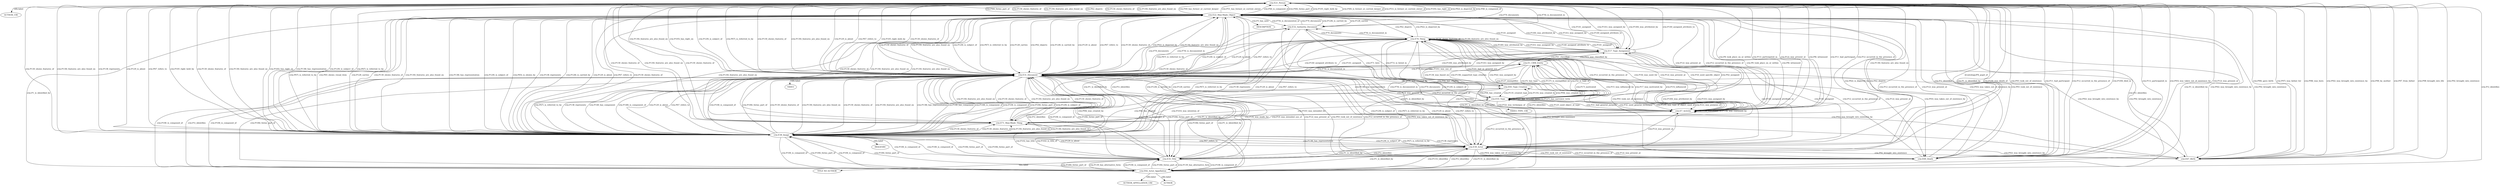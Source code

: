 digraph {
  AUTHOR_URI [type=attribute_name,label=AUTHOR_URI]
  "crm:E21_Person1" [type=class_uri,label="crm:E21_Person"]
  DESCRIPTION [type=attribute_name,label=DESCRIPTION]
  "crm:E22_Man-Made_Object1" [type=class_uri,label="crm:E22_Man-Made_Object"]
  VIDEO [type=attribute_name,label=VIDEO]
  "crm:E31_Document1" [type=class_uri,label="crm:E31_Document"]
  "TITLE NO AUTHOR" [type=attribute_name,label="TITLE NO AUTHOR"]
  "crm:E35_Title1" [type=class_uri,label="crm:E35_Title"]
  IMAGESRC [type=attribute_name,label=IMAGESRC]
  "crm:E38_Image1" [type=class_uri,label="crm:E38_Image"]
  VIDEO_TYPE_URI [type=attribute_name,label=VIDEO_TYPE_URI]
  "crm:E55_Type1" [type=class_uri,label="crm:E55_Type"]
  AUTHOR_APPELLATION_URI [type=attribute_name,label=AUTHOR_APPELLATION_URI]
  "crm:E82_Actor_Appellation1" [type=class_uri,label="crm:E82_Actor_Appellation"]
  AUTHOR [type=attribute_name,label=AUTHOR]
  "crm:E69_Death" [type=class_uri,label="crm:E69_Death"]
  "crm:E39_Actor" [type=class_uri,label="crm:E39_Actor"]
  "crm:E67_Birth" [type=class_uri,label="crm:E67_Birth"]
  "crm:E1_CRM_Entity" [type=class_uri,label="crm:E1_CRM_Entity"]
  "crm:E71_Man-Made_Thing" [type=class_uri,label="crm:E71_Man-Made_Thing"]
  "crm:E70_Thing" [type=class_uri,label="crm:E70_Thing"]
  "crm:E7_Activity" [type=class_uri,label="crm:E7_Activity"]
  "crm:E83_Type_Creation" [type=class_uri,label="crm:E83_Type_Creation"]
  "crm:E17_Type_Assignment" [type=class_uri,label="crm:E17_Type_Assignment"]
  "crm:E32_Authority_Document" [type=class_uri,label="crm:E32_Authority_Document"]
  "crm:E21_Person1" -> AUTHOR_URI [label="rdfs:label",type=st_property_uri]
  "crm:E22_Man-Made_Object1" -> DESCRIPTION [label="crm:P3_has_note",type=st_property_uri]
  "crm:E31_Document1" -> VIDEO [label="rdfs:label",type=st_property_uri]
  "crm:E35_Title1" -> "TITLE NO AUTHOR" [label="rdfs:label",type=st_property_uri]
  "crm:E38_Image1" -> IMAGESRC [label="rdfs:label",type=st_property_uri]
  "crm:E55_Type1" -> VIDEO_TYPE_URI [label="rdfs:label",type=st_property_uri]
  "crm:E82_Actor_Appellation1" -> AUTHOR_APPELLATION_URI [label="rdfs:label",type=st_property_uri]
  "crm:E82_Actor_Appellation1" -> AUTHOR [label="rdfs:label",type=st_property_uri]
  "crm:E21_Person1" -> "crm:E69_Death" [label="crm:P100i_died_in",type=direct_property_uri,weight=1]
  "crm:E69_Death" -> "crm:E21_Person1" [label="crm:P100_was_death_of",type=direct_property_uri,weight=1]
  "crm:E21_Person1" -> "crm:E39_Actor" [label="id:ontology/PX_pupil_of",type=direct_property_uri,weight=1]
  "crm:E21_Person1" -> "crm:E67_Birth" [label="crm:P96i_gave_birth",type=direct_property_uri,weight=1]
  "crm:E21_Person1" -> "crm:E67_Birth" [label="crm:P97i_was_father_for",type=direct_property_uri,weight=1]
  "crm:E21_Person1" -> "crm:E67_Birth" [label="crm:P98i_was_born",type=direct_property_uri,weight=1]
  "crm:E67_Birth" -> "crm:E21_Person1" [label="crm:P96_by_mother",type=direct_property_uri,weight=1]
  "crm:E67_Birth" -> "crm:E21_Person1" [label="crm:P97_from_father",type=direct_property_uri,weight=1]
  "crm:E67_Birth" -> "crm:E21_Person1" [label="crm:P98_brought_into_life",type=direct_property_uri,weight=1]
  "crm:E31_Document1" -> "crm:E1_CRM_Entity" [label="crm:P70_documents",type=direct_property_uri,weight=1]
  "crm:E1_CRM_Entity" -> "crm:E31_Document1" [label="crm:P70i_is_documented_in",type=direct_property_uri,weight=1]
  "crm:E35_Title1" -> "crm:E71_Man-Made_Thing" [label="crm:P102i_is_title_of",type=direct_property_uri,weight=1]
  "crm:E71_Man-Made_Thing" -> "crm:E35_Title1" [label="crm:P102_has_title",type=direct_property_uri,weight=1]
  "crm:E55_Type1" -> "crm:E55_Type1" [label="crm:P127_has_broader_term",type=direct_property_uri,weight=1]
  "crm:E55_Type1" -> "crm:E55_Type1" [label="crm:P127i_has_narrower_term",type=direct_property_uri,weight=1]
  "crm:E55_Type1" -> "crm:E1_CRM_Entity" [label="crm:P137i_is_exemplified_by",type=direct_property_uri,weight=1]
  "crm:E55_Type1" -> "crm:E1_CRM_Entity" [label="crm:P2i_is_type_of",type=direct_property_uri,weight=1]
  "crm:E1_CRM_Entity" -> "crm:E55_Type1" [label="crm:P137_exemplifies",type=direct_property_uri,weight=1]
  "crm:E1_CRM_Entity" -> "crm:E55_Type1" [label="crm:P2_has_type",type=direct_property_uri,weight=1]
  "crm:E55_Type1" -> "crm:E71_Man-Made_Thing" [label="crm:P103i_was_intention_of",type=direct_property_uri,weight=1]
  "crm:E71_Man-Made_Thing" -> "crm:E55_Type1" [label="crm:P103_was_intended_for",type=direct_property_uri,weight=1]
  "crm:E55_Type1" -> "crm:E70_Thing" [label="crm:P101i_was_use_of",type=direct_property_uri,weight=1]
  "crm:E70_Thing" -> "crm:E55_Type1" [label="crm:P101_had_as_general_use",type=direct_property_uri,weight=1]
  "crm:E55_Type1" -> "crm:E7_Activity" [label="crm:P125i_was_type_of_object_used_in",type=direct_property_uri,weight=1]
  "crm:E55_Type1" -> "crm:E7_Activity" [label="crm:P21i_was_purpose_of",type=direct_property_uri,weight=1]
  "crm:E55_Type1" -> "crm:E7_Activity" [label="crm:P32i_was_technique_of",type=direct_property_uri,weight=1]
  "crm:E7_Activity" -> "crm:E55_Type1" [label="crm:P125_used_object_of_type",type=direct_property_uri,weight=1]
  "crm:E7_Activity" -> "crm:E55_Type1" [label="crm:P21_had_general_purpose",type=direct_property_uri,weight=1]
  "crm:E7_Activity" -> "crm:E55_Type1" [label="crm:P32_used_general_technique",type=direct_property_uri,weight=1]
  "crm:E55_Type1" -> "crm:E83_Type_Creation" [label="crm:P135i_was_created_by",type=direct_property_uri,weight=1]
  "crm:E83_Type_Creation" -> "crm:E55_Type1" [label="crm:P135_created_type",type=direct_property_uri,weight=1]
  "crm:E55_Type1" -> "crm:E17_Type_Assignment" [label="crm:P42i_was_assigned_by",type=direct_property_uri,weight=1]
  "crm:E17_Type_Assignment" -> "crm:E55_Type1" [label="crm:P42_assigned",type=direct_property_uri,weight=1]
  "crm:E55_Type1" -> "crm:E32_Authority_Document" [label="crm:P71i_is_listed_in",type=direct_property_uri,weight=1]
  "crm:E32_Authority_Document" -> "crm:E55_Type1" [label="crm:P71_lists",type=direct_property_uri,weight=1]
  "crm:E82_Actor_Appellation1" -> "crm:E39_Actor" [label="crm:P131i_identifies",type=direct_property_uri,weight=1]
  "crm:E39_Actor" -> "crm:E82_Actor_Appellation1" [label="crm:P131_is_identified_by",type=direct_property_uri,weight=1]
  "crm:E1_CRM_Entity" -> "crm:E7_Activity" [label="crm:P15i_influenced",type=direct_property_uri,weight=1]
  "crm:E1_CRM_Entity" -> "crm:E7_Activity" [label="crm:P17i_motivated",type=direct_property_uri,weight=1]
  "crm:E7_Activity" -> "crm:E1_CRM_Entity" [label="crm:P15_was_influenced_by",type=direct_property_uri,weight=1]
  "crm:E7_Activity" -> "crm:E1_CRM_Entity" [label="crm:P17_was_motivated_by",type=direct_property_uri,weight=1]
  "crm:E1_CRM_Entity" -> "crm:E83_Type_Creation" [label="crm:P136i_supported_type_creation",type=direct_property_uri,weight=1]
  "crm:E83_Type_Creation" -> "crm:E1_CRM_Entity" [label="crm:P136_was_based_on",type=direct_property_uri,weight=1]
  "crm:E1_CRM_Entity" -> "crm:E17_Type_Assignment" [label="crm:P41i_was_classified_by",type=direct_property_uri,weight=1]
  "crm:E17_Type_Assignment" -> "crm:E1_CRM_Entity" [label="crm:P41_classified",type=direct_property_uri,weight=1]
  "crm:E71_Man-Made_Thing" -> "crm:E7_Activity" [label="crm:P19i_was_made_for",type=direct_property_uri,weight=1]
  "crm:E7_Activity" -> "crm:E71_Man-Made_Thing" [label="crm:P19_was_intended_use_of",type=direct_property_uri,weight=1]
  "crm:E70_Thing" -> "crm:E70_Thing" [label="crm:P130_shows_features_of",type=direct_property_uri,weight=1]
  "crm:E70_Thing" -> "crm:E70_Thing" [label="crm:P130i_features_are_also_found_on",type=direct_property_uri,weight=1]
  "crm:E70_Thing" -> "crm:E7_Activity" [label="crm:P16i_was_used_for",type=direct_property_uri,weight=1]
  "crm:E7_Activity" -> "crm:E70_Thing" [label="crm:P16_used_specific_object",type=direct_property_uri,weight=1]
  "crm:E7_Activity" -> "crm:E7_Activity" [label="crm:P134_continued",type=direct_property_uri,weight=1]
  "crm:E7_Activity" -> "crm:E7_Activity" [label="crm:P134i_was_continued_by",type=direct_property_uri,weight=1]
  "crm:E21_Person1" -> "crm:E22_Man-Made_Object1" [label="crm:P49i_is_former_or_current_keeper_of",type=inherited,weight=4]
  "crm:E21_Person1" -> "crm:E22_Man-Made_Object1" [label="crm:P51i_is_former_or_current_owner_of",type=inherited,weight=4]
  "crm:E21_Person1" -> "crm:E22_Man-Made_Object1" [label="crm:P105i_has_right_on",type=inherited,weight=4]
  "crm:E21_Person1" -> "crm:E22_Man-Made_Object1" [label="crm:P62i_is_depicted_by",type=inherited,weight=4]
  "crm:E21_Person1" -> "crm:E22_Man-Made_Object1" [label="crm:P46_is_composed_of",type=inherited,weight=4]
  "crm:E21_Person1" -> "crm:E22_Man-Made_Object1" [label="crm:P46i_forms_part_of",type=inherited,weight=4]
  "crm:E21_Person1" -> "crm:E22_Man-Made_Object1" [label="crm:P130_shows_features_of",type=inherited,weight=4]
  "crm:E21_Person1" -> "crm:E22_Man-Made_Object1" [label="crm:P130i_features_are_also_found_on",type=inherited,weight=4]
  "crm:E21_Person1" -> "crm:E31_Document1" [label="crm:P105i_has_right_on",type=inherited,weight=4]
  "crm:E21_Person1" -> "crm:E31_Document1" [label="crm:P129i_is_subject_of",type=inherited,weight=4]
  "crm:E21_Person1" -> "crm:E31_Document1" [label="crm:P67i_is_referred_to_by",type=inherited,weight=4]
  "crm:E21_Person1" -> "crm:E31_Document1" [label="crm:P130_shows_features_of",type=inherited,weight=4]
  "crm:E21_Person1" -> "crm:E31_Document1" [label="crm:P130i_features_are_also_found_on",type=inherited,weight=4]
  "crm:E21_Person1" -> "crm:E35_Title1" [label="crm:P1_is_identified_by",type=inherited,weight=4]
  "crm:E21_Person1" -> "crm:E38_Image1" [label="crm:P105i_has_right_on",type=inherited,weight=4]
  "crm:E21_Person1" -> "crm:E38_Image1" [label="crm:P138i_has_representation",type=inherited,weight=4]
  "crm:E21_Person1" -> "crm:E38_Image1" [label="crm:P129i_is_subject_of",type=inherited,weight=4]
  "crm:E21_Person1" -> "crm:E38_Image1" [label="crm:P67i_is_referred_to_by",type=inherited,weight=4]
  "crm:E21_Person1" -> "crm:E38_Image1" [label="crm:P130_shows_features_of",type=inherited,weight=4]
  "crm:E21_Person1" -> "crm:E38_Image1" [label="crm:P130i_features_are_also_found_on",type=inherited,weight=4]
  "crm:E21_Person1" -> "crm:E82_Actor_Appellation1" [label="crm:P1_is_identified_by",type=inherited,weight=4]
  "crm:E21_Person1" -> "crm:E69_Death" [label="crm:P11i_participated_in",type=inherited,weight=4]
  "crm:E21_Person1" -> "crm:E69_Death" [label="crm:P93i_was_taken_out_of_existence_by",type=inherited,weight=4]
  "crm:E21_Person1" -> "crm:E69_Death" [label="crm:P12i_was_present_at",type=inherited,weight=4]
  "crm:E21_Person1" -> "crm:E67_Birth" [label="crm:P92i_was_brought_into_existence_by",type=inherited,weight=4]
  "crm:E21_Person1" -> "crm:E71_Man-Made_Thing" [label="crm:P130_shows_features_of",type=inherited,weight=4]
  "crm:E21_Person1" -> "crm:E71_Man-Made_Thing" [label="crm:P130i_features_are_also_found_on",type=inherited,weight=4]
  "crm:E21_Person1" -> "crm:E7_Activity" [label="crm:P11i_participated_in",type=inherited,weight=4]
  "crm:E21_Person1" -> "crm:E7_Activity" [label="crm:P12i_was_present_at",type=inherited,weight=4]
  "crm:E21_Person1" -> "crm:E7_Activity" [label="crm:P8i_witnessed",type=inherited,weight=4]
  "crm:E21_Person1" -> "crm:E17_Type_Assignment" [label="crm:P140i_was_attributed_by",type=inherited,weight=4]
  "crm:E21_Person1" -> "crm:E17_Type_Assignment" [label="crm:P141i_was_assigned_by",type=inherited,weight=4]
  "crm:E21_Person1" -> "crm:E32_Authority_Document" [label="crm:P70i_is_documented_in",type=inherited,weight=4]
  "crm:E22_Man-Made_Object1" -> "crm:E21_Person1" [label="crm:P62_depicts",type=inherited,weight=4]
  "crm:E22_Man-Made_Object1" -> "crm:E21_Person1" [label="crm:P130_shows_features_of",type=inherited,weight=4]
  "crm:E22_Man-Made_Object1" -> "crm:E21_Person1" [label="crm:P130i_features_are_also_found_on",type=inherited,weight=4]
  "crm:E22_Man-Made_Object1" -> "crm:E21_Person1" [label="crm:P49_has_former_or_current_keeper",type=inherited,weight=4]
  "crm:E22_Man-Made_Object1" -> "crm:E21_Person1" [label="crm:P51_has_former_or_current_owner",type=inherited,weight=4]
  "crm:E22_Man-Made_Object1" -> "crm:E21_Person1" [label="crm:P46_is_composed_of",type=inherited,weight=4]
  "crm:E22_Man-Made_Object1" -> "crm:E21_Person1" [label="crm:P46i_forms_part_of",type=inherited,weight=4]
  "crm:E22_Man-Made_Object1" -> "crm:E21_Person1" [label="crm:P105_right_held_by",type=inherited,weight=4]
  "crm:E22_Man-Made_Object1" -> "crm:E31_Document1" [label="crm:P128_carries",type=inherited,weight=4]
  "crm:E22_Man-Made_Object1" -> "crm:E31_Document1" [label="crm:P62_depicts",type=inherited,weight=4]
  "crm:E22_Man-Made_Object1" -> "crm:E31_Document1" [label="crm:P130_shows_features_of",type=inherited,weight=4]
  "crm:E22_Man-Made_Object1" -> "crm:E31_Document1" [label="crm:P130i_features_are_also_found_on",type=inherited,weight=4]
  "crm:E22_Man-Made_Object1" -> "crm:E31_Document1" [label="crm:P129i_is_subject_of",type=inherited,weight=4]
  "crm:E22_Man-Made_Object1" -> "crm:E31_Document1" [label="crm:P67i_is_referred_to_by",type=inherited,weight=4]
  "crm:E22_Man-Made_Object1" -> "crm:E35_Title1" [label="crm:P128_carries",type=inherited,weight=4]
  "crm:E22_Man-Made_Object1" -> "crm:E35_Title1" [label="crm:P1_is_identified_by",type=inherited,weight=4]
  "crm:E22_Man-Made_Object1" -> "crm:E38_Image1" [label="crm:P65_shows_visual_item",type=inherited,weight=4]
  "crm:E22_Man-Made_Object1" -> "crm:E38_Image1" [label="crm:P128_carries",type=inherited,weight=4]
  "crm:E22_Man-Made_Object1" -> "crm:E38_Image1" [label="crm:P130_shows_features_of",type=inherited,weight=4]
  "crm:E22_Man-Made_Object1" -> "crm:E38_Image1" [label="crm:P130i_features_are_also_found_on",type=inherited,weight=4]
  "crm:E22_Man-Made_Object1" -> "crm:E38_Image1" [label="crm:P138i_has_representation",type=inherited,weight=4]
  "crm:E22_Man-Made_Object1" -> "crm:E38_Image1" [label="crm:P129i_is_subject_of",type=inherited,weight=4]
  "crm:E22_Man-Made_Object1" -> "crm:E38_Image1" [label="crm:P67i_is_referred_to_by",type=inherited,weight=4]
  "crm:E22_Man-Made_Object1" -> "crm:E82_Actor_Appellation1" [label="crm:P1_is_identified_by",type=inherited,weight=4]
  "crm:E22_Man-Made_Object1" -> "crm:E69_Death" [label="crm:P93i_was_taken_out_of_existence_by",type=inherited,weight=4]
  "crm:E22_Man-Made_Object1" -> "crm:E69_Death" [label="crm:P12i_was_present_at",type=inherited,weight=4]
  "crm:E22_Man-Made_Object1" -> "crm:E39_Actor" [label="crm:P62_depicts",type=inherited,weight=4]
  "crm:E22_Man-Made_Object1" -> "crm:E67_Birth" [label="crm:P92i_was_brought_into_existence_by",type=inherited,weight=4]
  "crm:E22_Man-Made_Object1" -> "crm:E71_Man-Made_Thing" [label="crm:P130_shows_features_of",type=inherited,weight=4]
  "crm:E22_Man-Made_Object1" -> "crm:E71_Man-Made_Thing" [label="crm:P130i_features_are_also_found_on",type=inherited,weight=4]
  "crm:E22_Man-Made_Object1" -> "crm:E70_Thing" [label="crm:P62_depicts",type=inherited,weight=4]
  "crm:E22_Man-Made_Object1" -> "crm:E7_Activity" [label="crm:P8i_witnessed",type=inherited,weight=4]
  "crm:E22_Man-Made_Object1" -> "crm:E7_Activity" [label="crm:P12i_was_present_at",type=inherited,weight=4]
  "crm:E22_Man-Made_Object1" -> "crm:E17_Type_Assignment" [label="crm:P140i_was_attributed_by",type=inherited,weight=4]
  "crm:E22_Man-Made_Object1" -> "crm:E17_Type_Assignment" [label="crm:P141i_was_assigned_by",type=inherited,weight=4]
  "crm:E22_Man-Made_Object1" -> "crm:E32_Authority_Document" [label="crm:P128_carries",type=inherited,weight=4]
  "crm:E22_Man-Made_Object1" -> "crm:E32_Authority_Document" [label="crm:P70i_is_documented_in",type=inherited,weight=4]
  "crm:E31_Document1" -> "crm:E21_Person1" [label="crm:P129_is_about",type=inherited,weight=4]
  "crm:E31_Document1" -> "crm:E21_Person1" [label="crm:P67_refers_to",type=inherited,weight=4]
  "crm:E31_Document1" -> "crm:E21_Person1" [label="crm:P105_right_held_by",type=inherited,weight=4]
  "crm:E31_Document1" -> "crm:E21_Person1" [label="crm:P130_shows_features_of",type=inherited,weight=4]
  "crm:E31_Document1" -> "crm:E21_Person1" [label="crm:P130i_features_are_also_found_on",type=inherited,weight=4]
  "crm:E31_Document1" -> "crm:E22_Man-Made_Object1" [label="crm:P128i_is_carried_by",type=inherited,weight=4]
  "crm:E31_Document1" -> "crm:E22_Man-Made_Object1" [label="crm:P129_is_about",type=inherited,weight=4]
  "crm:E31_Document1" -> "crm:E22_Man-Made_Object1" [label="crm:P67_refers_to",type=inherited,weight=4]
  "crm:E31_Document1" -> "crm:E22_Man-Made_Object1" [label="crm:P130_shows_features_of",type=inherited,weight=4]
  "crm:E31_Document1" -> "crm:E22_Man-Made_Object1" [label="crm:P130i_features_are_also_found_on",type=inherited,weight=4]
  "crm:E31_Document1" -> "crm:E22_Man-Made_Object1" [label="crm:P62i_is_depicted_by",type=inherited,weight=4]
  "crm:E31_Document1" -> "crm:E35_Title1" [label="crm:P106_is_composed_of",type=inherited,weight=4]
  "crm:E31_Document1" -> "crm:E35_Title1" [label="crm:P106i_forms_part_of",type=inherited,weight=4]
  "crm:E31_Document1" -> "crm:E35_Title1" [label="crm:P1_is_identified_by",type=inherited,weight=4]
  "crm:E31_Document1" -> "crm:E38_Image1" [label="crm:P148_has_component",type=inherited,weight=4]
  "crm:E31_Document1" -> "crm:E38_Image1" [label="crm:P148i_is_component_of",type=inherited,weight=4]
  "crm:E31_Document1" -> "crm:E38_Image1" [label="crm:P106_is_composed_of",type=inherited,weight=4]
  "crm:E31_Document1" -> "crm:E38_Image1" [label="crm:P106i_forms_part_of",type=inherited,weight=4]
  "crm:E31_Document1" -> "crm:E38_Image1" [label="crm:P130_shows_features_of",type=inherited,weight=4]
  "crm:E31_Document1" -> "crm:E38_Image1" [label="crm:P130i_features_are_also_found_on",type=inherited,weight=4]
  "crm:E31_Document1" -> "crm:E38_Image1" [label="crm:P138i_has_representation",type=inherited,weight=4]
  "crm:E31_Document1" -> "crm:E38_Image1" [label="crm:P129i_is_subject_of",type=inherited,weight=4]
  "crm:E31_Document1" -> "crm:E38_Image1" [label="crm:P67i_is_referred_to_by",type=inherited,weight=4]
  "crm:E31_Document1" -> "crm:E82_Actor_Appellation1" [label="crm:P106_is_composed_of",type=inherited,weight=4]
  "crm:E31_Document1" -> "crm:E82_Actor_Appellation1" [label="crm:P106i_forms_part_of",type=inherited,weight=4]
  "crm:E31_Document1" -> "crm:E82_Actor_Appellation1" [label="crm:P1_is_identified_by",type=inherited,weight=4]
  "crm:E31_Document1" -> "crm:E69_Death" [label="crm:P93i_was_taken_out_of_existence_by",type=inherited,weight=4]
  "crm:E31_Document1" -> "crm:E69_Death" [label="crm:P12i_was_present_at",type=inherited,weight=4]
  "crm:E31_Document1" -> "crm:E39_Actor" [label="crm:P129_is_about",type=inherited,weight=4]
  "crm:E31_Document1" -> "crm:E39_Actor" [label="crm:P67_refers_to",type=inherited,weight=4]
  "crm:E31_Document1" -> "crm:E67_Birth" [label="crm:P92i_was_brought_into_existence_by",type=inherited,weight=4]
  "crm:E31_Document1" -> "crm:E71_Man-Made_Thing" [label="crm:P130_shows_features_of",type=inherited,weight=4]
  "crm:E31_Document1" -> "crm:E71_Man-Made_Thing" [label="crm:P130i_features_are_also_found_on",type=inherited,weight=4]
  "crm:E31_Document1" -> "crm:E70_Thing" [label="crm:P129_is_about",type=inherited,weight=4]
  "crm:E31_Document1" -> "crm:E70_Thing" [label="crm:P67_refers_to",type=inherited,weight=4]
  "crm:E31_Document1" -> "crm:E7_Activity" [label="crm:P12i_was_present_at",type=inherited,weight=4]
  "crm:E31_Document1" -> "crm:E83_Type_Creation" [label="crm:P94i_was_created_by",type=inherited,weight=4]
  "crm:E31_Document1" -> "crm:E17_Type_Assignment" [label="crm:P140i_was_attributed_by",type=inherited,weight=4]
  "crm:E31_Document1" -> "crm:E17_Type_Assignment" [label="crm:P141i_was_assigned_by",type=inherited,weight=4]
  "crm:E31_Document1" -> "crm:E32_Authority_Document" [label="crm:P70i_is_documented_in",type=inherited,weight=4]
  "crm:E35_Title1" -> "crm:E21_Person1" [label="crm:P1i_identifies",type=inherited,weight=4]
  "crm:E35_Title1" -> "crm:E22_Man-Made_Object1" [label="crm:P1i_identifies",type=inherited,weight=4]
  "crm:E35_Title1" -> "crm:E22_Man-Made_Object1" [label="crm:P128i_is_carried_by",type=inherited,weight=4]
  "crm:E35_Title1" -> "crm:E31_Document1" [label="crm:P1i_identifies",type=inherited,weight=4]
  "crm:E35_Title1" -> "crm:E31_Document1" [label="crm:P106_is_composed_of",type=inherited,weight=4]
  "crm:E35_Title1" -> "crm:E31_Document1" [label="crm:P106i_forms_part_of",type=inherited,weight=4]
  "crm:E35_Title1" -> "crm:E38_Image1" [label="crm:P106_is_composed_of",type=inherited,weight=4]
  "crm:E35_Title1" -> "crm:E38_Image1" [label="crm:P106i_forms_part_of",type=inherited,weight=4]
  "crm:E35_Title1" -> "crm:E82_Actor_Appellation1" [label="crm:P139_has_alternative_form",type=inherited,weight=4]
  "crm:E35_Title1" -> "crm:E82_Actor_Appellation1" [label="crm:P106_is_composed_of",type=inherited,weight=4]
  "crm:E35_Title1" -> "crm:E82_Actor_Appellation1" [label="crm:P106i_forms_part_of",type=inherited,weight=4]
  "crm:E35_Title1" -> "crm:E39_Actor" [label="crm:P1i_identifies",type=inherited,weight=4]
  "crm:E35_Title1" -> "crm:E70_Thing" [label="crm:P1i_identifies",type=inherited,weight=4]
  "crm:E38_Image1" -> "crm:E21_Person1" [label="crm:P138_represents",type=inherited,weight=4]
  "crm:E38_Image1" -> "crm:E21_Person1" [label="crm:P129_is_about",type=inherited,weight=4]
  "crm:E38_Image1" -> "crm:E21_Person1" [label="crm:P67_refers_to",type=inherited,weight=4]
  "crm:E38_Image1" -> "crm:E21_Person1" [label="crm:P105_right_held_by",type=inherited,weight=4]
  "crm:E38_Image1" -> "crm:E21_Person1" [label="crm:P130_shows_features_of",type=inherited,weight=4]
  "crm:E38_Image1" -> "crm:E21_Person1" [label="crm:P130i_features_are_also_found_on",type=inherited,weight=4]
  "crm:E38_Image1" -> "crm:E22_Man-Made_Object1" [label="crm:P65i_is_shown_by",type=inherited,weight=4]
  "crm:E38_Image1" -> "crm:E22_Man-Made_Object1" [label="crm:P138_represents",type=inherited,weight=4]
  "crm:E38_Image1" -> "crm:E22_Man-Made_Object1" [label="crm:P128i_is_carried_by",type=inherited,weight=4]
  "crm:E38_Image1" -> "crm:E22_Man-Made_Object1" [label="crm:P129_is_about",type=inherited,weight=4]
  "crm:E38_Image1" -> "crm:E22_Man-Made_Object1" [label="crm:P67_refers_to",type=inherited,weight=4]
  "crm:E38_Image1" -> "crm:E22_Man-Made_Object1" [label="crm:P130_shows_features_of",type=inherited,weight=4]
  "crm:E38_Image1" -> "crm:E22_Man-Made_Object1" [label="crm:P130i_features_are_also_found_on",type=inherited,weight=4]
  "crm:E38_Image1" -> "crm:E31_Document1" [label="crm:P138_represents",type=inherited,weight=4]
  "crm:E38_Image1" -> "crm:E31_Document1" [label="crm:P148_has_component",type=inherited,weight=4]
  "crm:E38_Image1" -> "crm:E31_Document1" [label="crm:P148i_is_component_of",type=inherited,weight=4]
  "crm:E38_Image1" -> "crm:E31_Document1" [label="crm:P129_is_about",type=inherited,weight=4]
  "crm:E38_Image1" -> "crm:E31_Document1" [label="crm:P67_refers_to",type=inherited,weight=4]
  "crm:E38_Image1" -> "crm:E31_Document1" [label="crm:P106_is_composed_of",type=inherited,weight=4]
  "crm:E38_Image1" -> "crm:E31_Document1" [label="crm:P106i_forms_part_of",type=inherited,weight=4]
  "crm:E38_Image1" -> "crm:E31_Document1" [label="crm:P130_shows_features_of",type=inherited,weight=4]
  "crm:E38_Image1" -> "crm:E31_Document1" [label="crm:P130i_features_are_also_found_on",type=inherited,weight=4]
  "crm:E38_Image1" -> "crm:E35_Title1" [label="crm:P106_is_composed_of",type=inherited,weight=4]
  "crm:E38_Image1" -> "crm:E35_Title1" [label="crm:P106i_forms_part_of",type=inherited,weight=4]
  "crm:E38_Image1" -> "crm:E82_Actor_Appellation1" [label="crm:P106_is_composed_of",type=inherited,weight=4]
  "crm:E38_Image1" -> "crm:E82_Actor_Appellation1" [label="crm:P106i_forms_part_of",type=inherited,weight=4]
  "crm:E38_Image1" -> "crm:E39_Actor" [label="crm:P138_represents",type=inherited,weight=4]
  "crm:E38_Image1" -> "crm:E39_Actor" [label="crm:P129_is_about",type=inherited,weight=4]
  "crm:E38_Image1" -> "crm:E39_Actor" [label="crm:P67_refers_to",type=inherited,weight=4]
  "crm:E38_Image1" -> "crm:E71_Man-Made_Thing" [label="crm:P130_shows_features_of",type=inherited,weight=4]
  "crm:E38_Image1" -> "crm:E71_Man-Made_Thing" [label="crm:P130i_features_are_also_found_on",type=inherited,weight=4]
  "crm:E38_Image1" -> "crm:E70_Thing" [label="crm:P138_represents",type=inherited,weight=4]
  "crm:E38_Image1" -> "crm:E70_Thing" [label="crm:P129_is_about",type=inherited,weight=4]
  "crm:E38_Image1" -> "crm:E70_Thing" [label="crm:P67_refers_to",type=inherited,weight=4]
  "crm:E38_Image1" -> "crm:E83_Type_Creation" [label="crm:P94i_was_created_by",type=inherited,weight=4]
  "crm:E55_Type1" -> "crm:E83_Type_Creation" [label="crm:P94i_was_created_by",type=inherited,weight=4]
  "crm:E82_Actor_Appellation1" -> "crm:E21_Person1" [label="crm:P1i_identifies",type=inherited,weight=4]
  "crm:E82_Actor_Appellation1" -> "crm:E22_Man-Made_Object1" [label="crm:P1i_identifies",type=inherited,weight=4]
  "crm:E82_Actor_Appellation1" -> "crm:E31_Document1" [label="crm:P1i_identifies",type=inherited,weight=4]
  "crm:E82_Actor_Appellation1" -> "crm:E31_Document1" [label="crm:P106_is_composed_of",type=inherited,weight=4]
  "crm:E82_Actor_Appellation1" -> "crm:E31_Document1" [label="crm:P106i_forms_part_of",type=inherited,weight=4]
  "crm:E82_Actor_Appellation1" -> "crm:E35_Title1" [label="crm:P139_has_alternative_form",type=inherited,weight=4]
  "crm:E82_Actor_Appellation1" -> "crm:E35_Title1" [label="crm:P106_is_composed_of",type=inherited,weight=4]
  "crm:E82_Actor_Appellation1" -> "crm:E35_Title1" [label="crm:P106i_forms_part_of",type=inherited,weight=4]
  "crm:E82_Actor_Appellation1" -> "crm:E38_Image1" [label="crm:P106_is_composed_of",type=inherited,weight=4]
  "crm:E82_Actor_Appellation1" -> "crm:E38_Image1" [label="crm:P106i_forms_part_of",type=inherited,weight=4]
  "crm:E82_Actor_Appellation1" -> "crm:E39_Actor" [label="crm:P1i_identifies",type=inherited,weight=4]
  "crm:E82_Actor_Appellation1" -> "crm:E70_Thing" [label="crm:P1i_identifies",type=inherited,weight=4]
  "crm:E69_Death" -> "crm:E21_Person1" [label="crm:P93_took_out_of_existence",type=inherited,weight=4]
  "crm:E69_Death" -> "crm:E21_Person1" [label="crm:P11_had_participant",type=inherited,weight=4]
  "crm:E69_Death" -> "crm:E21_Person1" [label="crm:P12_occurred_in_the_presence_of",type=inherited,weight=4]
  "crm:E69_Death" -> "crm:E22_Man-Made_Object1" [label="crm:P93_took_out_of_existence",type=inherited,weight=4]
  "crm:E69_Death" -> "crm:E22_Man-Made_Object1" [label="crm:P12_occurred_in_the_presence_of",type=inherited,weight=4]
  "crm:E69_Death" -> "crm:E31_Document1" [label="crm:P93_took_out_of_existence",type=inherited,weight=4]
  "crm:E69_Death" -> "crm:E31_Document1" [label="crm:P12_occurred_in_the_presence_of",type=inherited,weight=4]
  "crm:E69_Death" -> "crm:E39_Actor" [label="crm:P93_took_out_of_existence",type=inherited,weight=4]
  "crm:E69_Death" -> "crm:E39_Actor" [label="crm:P12_occurred_in_the_presence_of",type=inherited,weight=4]
  "crm:E69_Death" -> "crm:E70_Thing" [label="crm:P93_took_out_of_existence",type=inherited,weight=4]
  "crm:E69_Death" -> "crm:E70_Thing" [label="crm:P12_occurred_in_the_presence_of",type=inherited,weight=4]
  "crm:E39_Actor" -> "crm:E22_Man-Made_Object1" [label="crm:P62i_is_depicted_by",type=inherited,weight=4]
  "crm:E39_Actor" -> "crm:E31_Document1" [label="crm:P129i_is_subject_of",type=inherited,weight=4]
  "crm:E39_Actor" -> "crm:E31_Document1" [label="crm:P67i_is_referred_to_by",type=inherited,weight=4]
  "crm:E39_Actor" -> "crm:E35_Title1" [label="crm:P1_is_identified_by",type=inherited,weight=4]
  "crm:E39_Actor" -> "crm:E38_Image1" [label="crm:P138i_has_representation",type=inherited,weight=4]
  "crm:E39_Actor" -> "crm:E38_Image1" [label="crm:P129i_is_subject_of",type=inherited,weight=4]
  "crm:E39_Actor" -> "crm:E38_Image1" [label="crm:P67i_is_referred_to_by",type=inherited,weight=4]
  "crm:E39_Actor" -> "crm:E82_Actor_Appellation1" [label="crm:P1_is_identified_by",type=inherited,weight=4]
  "crm:E39_Actor" -> "crm:E69_Death" [label="crm:P93i_was_taken_out_of_existence_by",type=inherited,weight=4]
  "crm:E39_Actor" -> "crm:E69_Death" [label="crm:P12i_was_present_at",type=inherited,weight=4]
  "crm:E39_Actor" -> "crm:E67_Birth" [label="crm:P92i_was_brought_into_existence_by",type=inherited,weight=4]
  "crm:E39_Actor" -> "crm:E7_Activity" [label="crm:P12i_was_present_at",type=inherited,weight=4]
  "crm:E39_Actor" -> "crm:E17_Type_Assignment" [label="crm:P140i_was_attributed_by",type=inherited,weight=4]
  "crm:E39_Actor" -> "crm:E17_Type_Assignment" [label="crm:P141i_was_assigned_by",type=inherited,weight=4]
  "crm:E39_Actor" -> "crm:E32_Authority_Document" [label="crm:P70i_is_documented_in",type=inherited,weight=4]
  "crm:E67_Birth" -> "crm:E21_Person1" [label="crm:P92_brought_into_existence",type=inherited,weight=4]
  "crm:E67_Birth" -> "crm:E22_Man-Made_Object1" [label="crm:P92_brought_into_existence",type=inherited,weight=4]
  "crm:E67_Birth" -> "crm:E31_Document1" [label="crm:P92_brought_into_existence",type=inherited,weight=4]
  "crm:E67_Birth" -> "crm:E39_Actor" [label="crm:P92_brought_into_existence",type=inherited,weight=4]
  "crm:E67_Birth" -> "crm:E70_Thing" [label="crm:P92_brought_into_existence",type=inherited,weight=4]
  "crm:E71_Man-Made_Thing" -> "crm:E21_Person1" [label="crm:P130_shows_features_of",type=inherited,weight=4]
  "crm:E71_Man-Made_Thing" -> "crm:E21_Person1" [label="crm:P130i_features_are_also_found_on",type=inherited,weight=4]
  "crm:E71_Man-Made_Thing" -> "crm:E22_Man-Made_Object1" [label="crm:P130_shows_features_of",type=inherited,weight=4]
  "crm:E71_Man-Made_Thing" -> "crm:E22_Man-Made_Object1" [label="crm:P130i_features_are_also_found_on",type=inherited,weight=4]
  "crm:E71_Man-Made_Thing" -> "crm:E31_Document1" [label="crm:P130_shows_features_of",type=inherited,weight=4]
  "crm:E71_Man-Made_Thing" -> "crm:E31_Document1" [label="crm:P130i_features_are_also_found_on",type=inherited,weight=4]
  "crm:E71_Man-Made_Thing" -> "crm:E38_Image1" [label="crm:P130_shows_features_of",type=inherited,weight=4]
  "crm:E71_Man-Made_Thing" -> "crm:E38_Image1" [label="crm:P130i_features_are_also_found_on",type=inherited,weight=4]
  "crm:E70_Thing" -> "crm:E22_Man-Made_Object1" [label="crm:P62i_is_depicted_by",type=inherited,weight=4]
  "crm:E70_Thing" -> "crm:E31_Document1" [label="crm:P129i_is_subject_of",type=inherited,weight=4]
  "crm:E70_Thing" -> "crm:E31_Document1" [label="crm:P67i_is_referred_to_by",type=inherited,weight=4]
  "crm:E70_Thing" -> "crm:E35_Title1" [label="crm:P1_is_identified_by",type=inherited,weight=4]
  "crm:E70_Thing" -> "crm:E38_Image1" [label="crm:P138i_has_representation",type=inherited,weight=4]
  "crm:E70_Thing" -> "crm:E38_Image1" [label="crm:P129i_is_subject_of",type=inherited,weight=4]
  "crm:E70_Thing" -> "crm:E38_Image1" [label="crm:P67i_is_referred_to_by",type=inherited,weight=4]
  "crm:E70_Thing" -> "crm:E82_Actor_Appellation1" [label="crm:P1_is_identified_by",type=inherited,weight=4]
  "crm:E70_Thing" -> "crm:E69_Death" [label="crm:P93i_was_taken_out_of_existence_by",type=inherited,weight=4]
  "crm:E70_Thing" -> "crm:E69_Death" [label="crm:P12i_was_present_at",type=inherited,weight=4]
  "crm:E70_Thing" -> "crm:E67_Birth" [label="crm:P92i_was_brought_into_existence_by",type=inherited,weight=4]
  "crm:E70_Thing" -> "crm:E7_Activity" [label="crm:P12i_was_present_at",type=inherited,weight=4]
  "crm:E70_Thing" -> "crm:E17_Type_Assignment" [label="crm:P140i_was_attributed_by",type=inherited,weight=4]
  "crm:E70_Thing" -> "crm:E17_Type_Assignment" [label="crm:P141i_was_assigned_by",type=inherited,weight=4]
  "crm:E70_Thing" -> "crm:E32_Authority_Document" [label="crm:P70i_is_documented_in",type=inherited,weight=4]
  "crm:E7_Activity" -> "crm:E21_Person1" [label="crm:P11_had_participant",type=inherited,weight=4]
  "crm:E7_Activity" -> "crm:E21_Person1" [label="crm:P12_occurred_in_the_presence_of",type=inherited,weight=4]
  "crm:E7_Activity" -> "crm:E21_Person1" [label="crm:P8_took_place_on_or_within",type=inherited,weight=4]
  "crm:E7_Activity" -> "crm:E22_Man-Made_Object1" [label="crm:P12_occurred_in_the_presence_of",type=inherited,weight=4]
  "crm:E7_Activity" -> "crm:E22_Man-Made_Object1" [label="crm:P8_took_place_on_or_within",type=inherited,weight=4]
  "crm:E7_Activity" -> "crm:E31_Document1" [label="crm:P12_occurred_in_the_presence_of",type=inherited,weight=4]
  "crm:E7_Activity" -> "crm:E39_Actor" [label="crm:P12_occurred_in_the_presence_of",type=inherited,weight=4]
  "crm:E7_Activity" -> "crm:E70_Thing" [label="crm:P12_occurred_in_the_presence_of",type=inherited,weight=4]
  "crm:E83_Type_Creation" -> "crm:E31_Document1" [label="crm:P94_has_created",type=inherited,weight=4]
  "crm:E83_Type_Creation" -> "crm:E38_Image1" [label="crm:P94_has_created",type=inherited,weight=4]
  "crm:E83_Type_Creation" -> "crm:E55_Type1" [label="crm:P94_has_created",type=inherited,weight=4]
  "crm:E17_Type_Assignment" -> "crm:E21_Person1" [label="crm:P140_assigned_attribute_to",type=inherited,weight=4]
  "crm:E17_Type_Assignment" -> "crm:E21_Person1" [label="crm:P141_assigned",type=inherited,weight=4]
  "crm:E17_Type_Assignment" -> "crm:E22_Man-Made_Object1" [label="crm:P140_assigned_attribute_to",type=inherited,weight=4]
  "crm:E17_Type_Assignment" -> "crm:E22_Man-Made_Object1" [label="crm:P141_assigned",type=inherited,weight=4]
  "crm:E17_Type_Assignment" -> "crm:E31_Document1" [label="crm:P140_assigned_attribute_to",type=inherited,weight=4]
  "crm:E17_Type_Assignment" -> "crm:E31_Document1" [label="crm:P141_assigned",type=inherited,weight=4]
  "crm:E17_Type_Assignment" -> "crm:E39_Actor" [label="crm:P140_assigned_attribute_to",type=inherited,weight=4]
  "crm:E17_Type_Assignment" -> "crm:E39_Actor" [label="crm:P141_assigned",type=inherited,weight=4]
  "crm:E17_Type_Assignment" -> "crm:E70_Thing" [label="crm:P140_assigned_attribute_to",type=inherited,weight=4]
  "crm:E17_Type_Assignment" -> "crm:E70_Thing" [label="crm:P141_assigned",type=inherited,weight=4]
  "crm:E32_Authority_Document" -> "crm:E21_Person1" [label="crm:P70_documents",type=inherited,weight=4]
  "crm:E32_Authority_Document" -> "crm:E22_Man-Made_Object1" [label="crm:P70_documents",type=inherited,weight=4]
  "crm:E32_Authority_Document" -> "crm:E22_Man-Made_Object1" [label="crm:P128i_is_carried_by",type=inherited,weight=4]
  "crm:E32_Authority_Document" -> "crm:E31_Document1" [label="crm:P70_documents",type=inherited,weight=4]
  "crm:E32_Authority_Document" -> "crm:E39_Actor" [label="crm:P70_documents",type=inherited,weight=4]
  "crm:E32_Authority_Document" -> "crm:E70_Thing" [label="crm:P70_documents",type=inherited,weight=4]
}
